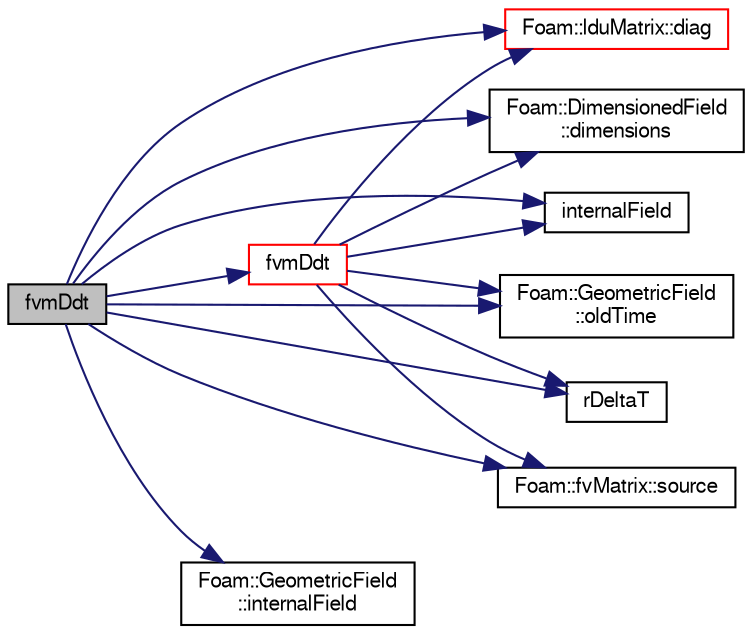 digraph "fvmDdt"
{
  bgcolor="transparent";
  edge [fontname="FreeSans",fontsize="10",labelfontname="FreeSans",labelfontsize="10"];
  node [fontname="FreeSans",fontsize="10",shape=record];
  rankdir="LR";
  Node124 [label="fvmDdt",height=0.2,width=0.4,color="black", fillcolor="grey75", style="filled", fontcolor="black"];
  Node124 -> Node125 [color="midnightblue",fontsize="10",style="solid",fontname="FreeSans"];
  Node125 [label="Foam::lduMatrix::diag",height=0.2,width=0.4,color="red",URL="$a26882.html#a9140aaa9630c2cba2fe28369a649f2f0"];
  Node124 -> Node128 [color="midnightblue",fontsize="10",style="solid",fontname="FreeSans"];
  Node128 [label="Foam::DimensionedField\l::dimensions",height=0.2,width=0.4,color="black",URL="$a26390.html#a66989c1e0666e0d0c93a2056ce75599e",tooltip="Return dimensions. "];
  Node124 -> Node129 [color="midnightblue",fontsize="10",style="solid",fontname="FreeSans"];
  Node129 [label="fvmDdt",height=0.2,width=0.4,color="red",URL="$a22498.html#a8602a98a4ac41054bb3dcf8adc93b94b"];
  Node129 -> Node125 [color="midnightblue",fontsize="10",style="solid",fontname="FreeSans"];
  Node129 -> Node128 [color="midnightblue",fontsize="10",style="solid",fontname="FreeSans"];
  Node129 -> Node134 [color="midnightblue",fontsize="10",style="solid",fontname="FreeSans"];
  Node134 [label="internalField",height=0.2,width=0.4,color="black",URL="$a01253.html#a8ebe4b4fc9818c2626b9c98a7ef1a16a"];
  Node129 -> Node135 [color="midnightblue",fontsize="10",style="solid",fontname="FreeSans"];
  Node135 [label="Foam::GeometricField\l::oldTime",height=0.2,width=0.4,color="black",URL="$a22434.html#a2f51be6de19012555f923b0902d64135",tooltip="Return old time field. "];
  Node129 -> Node136 [color="midnightblue",fontsize="10",style="solid",fontname="FreeSans"];
  Node136 [label="rDeltaT",height=0.2,width=0.4,color="black",URL="$a38426.html#ab4a06642de5708190d817dc1a2e352a3"];
  Node129 -> Node137 [color="midnightblue",fontsize="10",style="solid",fontname="FreeSans"];
  Node137 [label="Foam::fvMatrix::source",height=0.2,width=0.4,color="black",URL="$a22358.html#a4c49d61a0e11bbdadf6646dbe3740560"];
  Node124 -> Node134 [color="midnightblue",fontsize="10",style="solid",fontname="FreeSans"];
  Node124 -> Node138 [color="midnightblue",fontsize="10",style="solid",fontname="FreeSans"];
  Node138 [label="Foam::GeometricField\l::internalField",height=0.2,width=0.4,color="black",URL="$a22434.html#a9536140d36d69bbac40496f6b817aa0a",tooltip="Return internal field. "];
  Node124 -> Node135 [color="midnightblue",fontsize="10",style="solid",fontname="FreeSans"];
  Node124 -> Node136 [color="midnightblue",fontsize="10",style="solid",fontname="FreeSans"];
  Node124 -> Node137 [color="midnightblue",fontsize="10",style="solid",fontname="FreeSans"];
}
